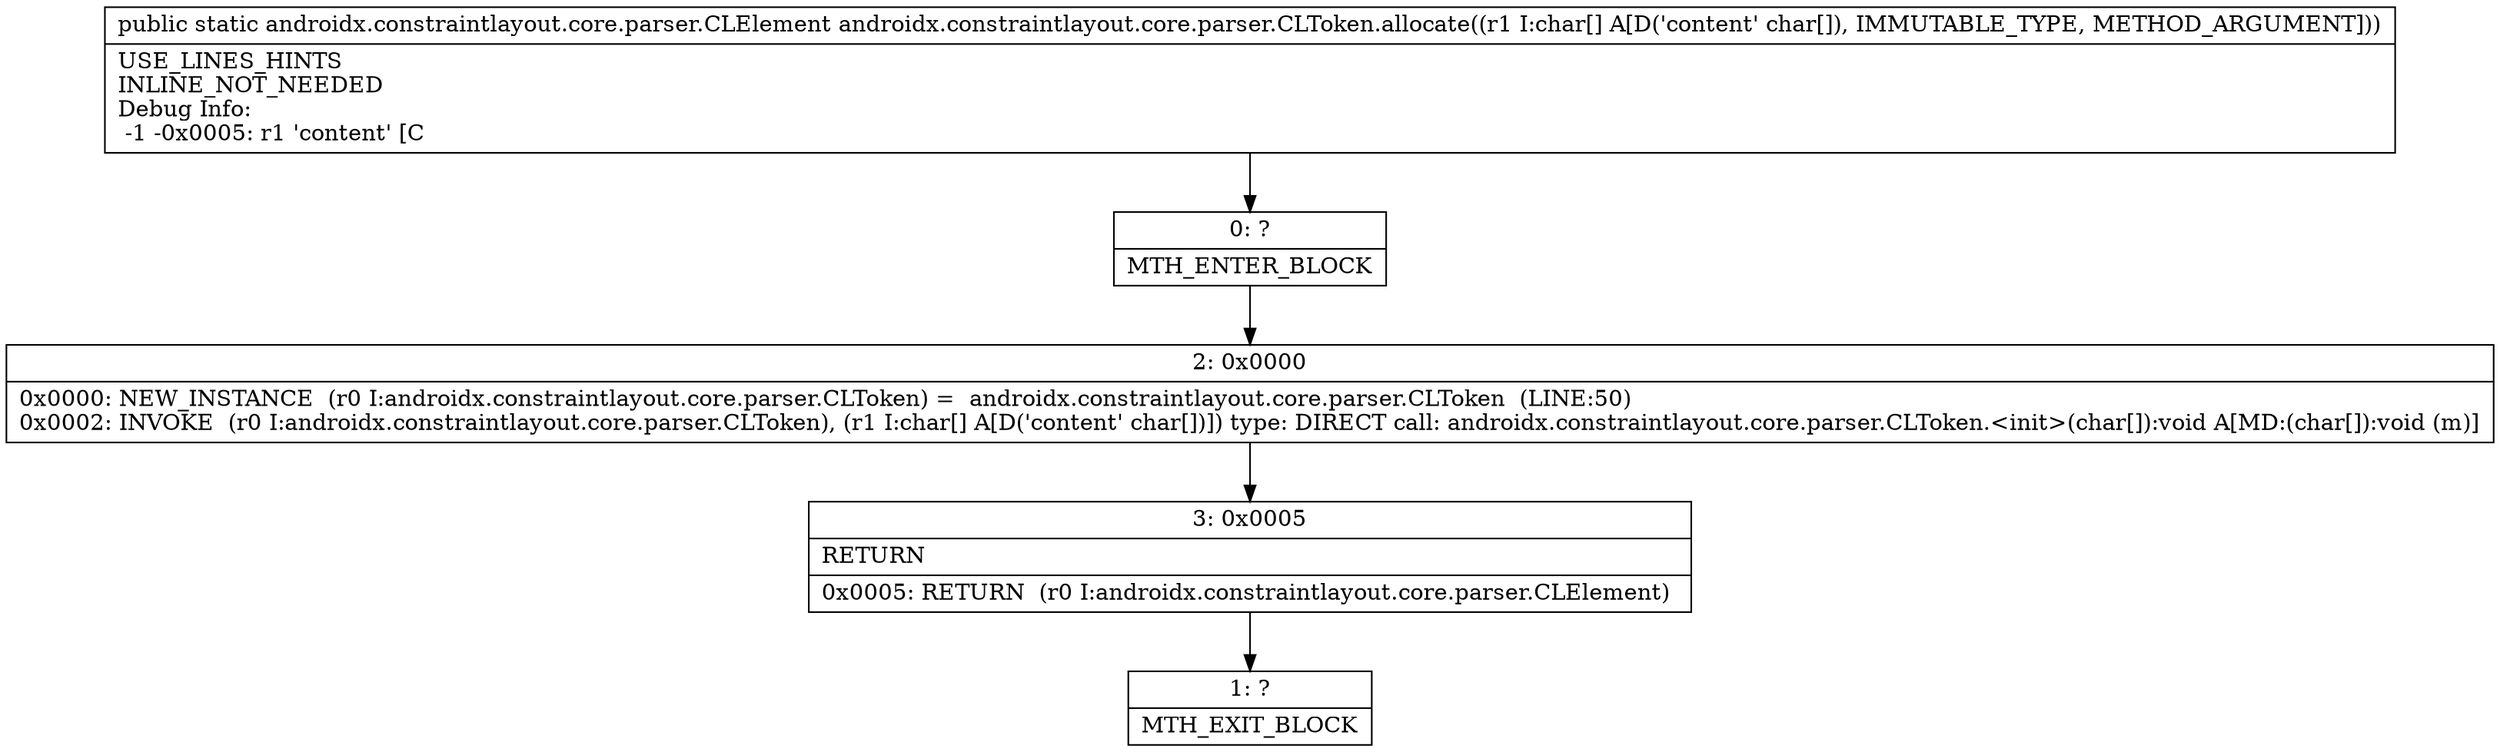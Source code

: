 digraph "CFG forandroidx.constraintlayout.core.parser.CLToken.allocate([C)Landroidx\/constraintlayout\/core\/parser\/CLElement;" {
Node_0 [shape=record,label="{0\:\ ?|MTH_ENTER_BLOCK\l}"];
Node_2 [shape=record,label="{2\:\ 0x0000|0x0000: NEW_INSTANCE  (r0 I:androidx.constraintlayout.core.parser.CLToken) =  androidx.constraintlayout.core.parser.CLToken  (LINE:50)\l0x0002: INVOKE  (r0 I:androidx.constraintlayout.core.parser.CLToken), (r1 I:char[] A[D('content' char[])]) type: DIRECT call: androidx.constraintlayout.core.parser.CLToken.\<init\>(char[]):void A[MD:(char[]):void (m)]\l}"];
Node_3 [shape=record,label="{3\:\ 0x0005|RETURN\l|0x0005: RETURN  (r0 I:androidx.constraintlayout.core.parser.CLElement) \l}"];
Node_1 [shape=record,label="{1\:\ ?|MTH_EXIT_BLOCK\l}"];
MethodNode[shape=record,label="{public static androidx.constraintlayout.core.parser.CLElement androidx.constraintlayout.core.parser.CLToken.allocate((r1 I:char[] A[D('content' char[]), IMMUTABLE_TYPE, METHOD_ARGUMENT]))  | USE_LINES_HINTS\lINLINE_NOT_NEEDED\lDebug Info:\l  \-1 \-0x0005: r1 'content' [C\l}"];
MethodNode -> Node_0;Node_0 -> Node_2;
Node_2 -> Node_3;
Node_3 -> Node_1;
}

